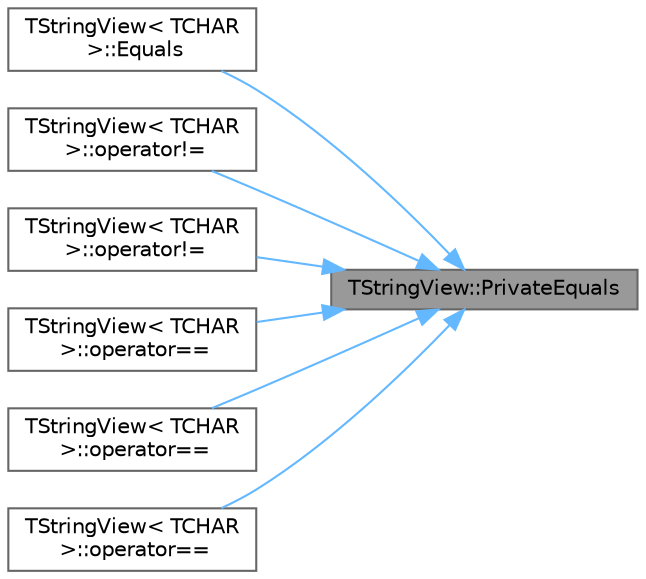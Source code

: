 digraph "TStringView::PrivateEquals"
{
 // INTERACTIVE_SVG=YES
 // LATEX_PDF_SIZE
  bgcolor="transparent";
  edge [fontname=Helvetica,fontsize=10,labelfontname=Helvetica,labelfontsize=10];
  node [fontname=Helvetica,fontsize=10,shape=box,height=0.2,width=0.4];
  rankdir="RL";
  Node1 [id="Node000001",label="TStringView::PrivateEquals",height=0.2,width=0.4,color="gray40", fillcolor="grey60", style="filled", fontcolor="black",tooltip=" "];
  Node1 -> Node2 [id="edge1_Node000001_Node000002",dir="back",color="steelblue1",style="solid",tooltip=" "];
  Node2 [id="Node000002",label="TStringView\< TCHAR\l \>::Equals",height=0.2,width=0.4,color="grey40", fillcolor="white", style="filled",URL="$dd/dbe/classTStringView.html#a5c93ae3b2702a03ee1883ca9544ea075",tooltip=" "];
  Node1 -> Node3 [id="edge2_Node000001_Node000003",dir="back",color="steelblue1",style="solid",tooltip=" "];
  Node3 [id="Node000003",label="TStringView\< TCHAR\l \>::operator!=",height=0.2,width=0.4,color="grey40", fillcolor="white", style="filled",URL="$dd/dbe/classTStringView.html#aaf5870f26a327452ac074fdfaceeaa03",tooltip=" "];
  Node1 -> Node4 [id="edge3_Node000001_Node000004",dir="back",color="steelblue1",style="solid",tooltip=" "];
  Node4 [id="Node000004",label="TStringView\< TCHAR\l \>::operator!=",height=0.2,width=0.4,color="grey40", fillcolor="white", style="filled",URL="$dd/dbe/classTStringView.html#a922b8b81dda552a544159f85ac2a9764",tooltip=" "];
  Node1 -> Node5 [id="edge4_Node000001_Node000005",dir="back",color="steelblue1",style="solid",tooltip=" "];
  Node5 [id="Node000005",label="TStringView\< TCHAR\l \>::operator==",height=0.2,width=0.4,color="grey40", fillcolor="white", style="filled",URL="$dd/dbe/classTStringView.html#a383cff847c96eec7696fe60bd33e89b3",tooltip=" "];
  Node1 -> Node6 [id="edge5_Node000001_Node000006",dir="back",color="steelblue1",style="solid",tooltip=" "];
  Node6 [id="Node000006",label="TStringView\< TCHAR\l \>::operator==",height=0.2,width=0.4,color="grey40", fillcolor="white", style="filled",URL="$dd/dbe/classTStringView.html#af0de5c0cb0d86455411a283e59abe6c4",tooltip=" "];
  Node1 -> Node7 [id="edge6_Node000001_Node000007",dir="back",color="steelblue1",style="solid",tooltip=" "];
  Node7 [id="Node000007",label="TStringView\< TCHAR\l \>::operator==",height=0.2,width=0.4,color="grey40", fillcolor="white", style="filled",URL="$dd/dbe/classTStringView.html#ad5d22b103aaac51bc6940a455773ab09",tooltip=" "];
}
